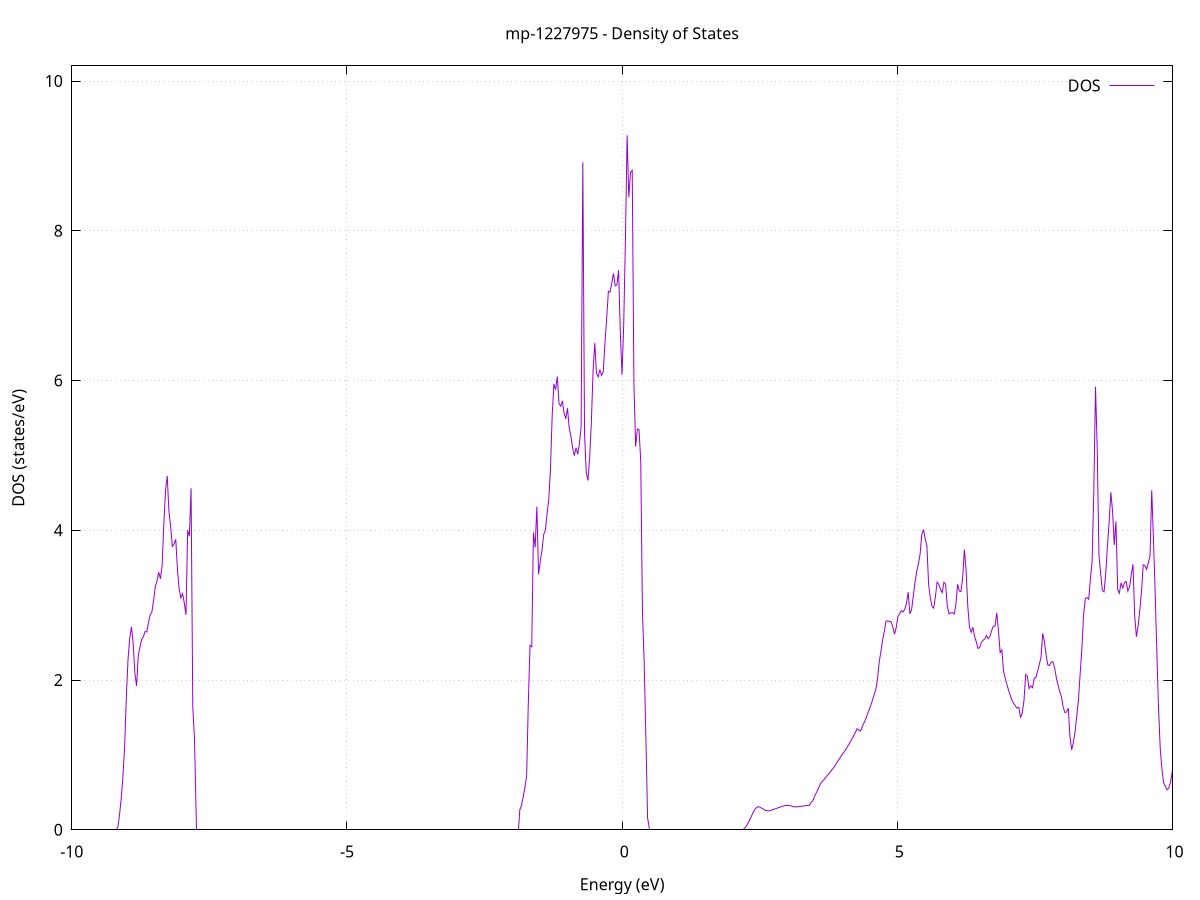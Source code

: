 set title 'mp-1227975 - Density of States'
set xlabel 'Energy (eV)'
set ylabel 'DOS (states/eV)'
set grid
set xrange [-10:10]
set yrange [0:10.203]
set xzeroaxis lt -1
set terminal png size 800,600
set output 'mp-1227975_dos_gnuplot.png'
plot '-' using 1:2 with lines title 'DOS'
-29.589600 0.000000
-29.558600 0.000000
-29.527700 0.000000
-29.496800 0.000000
-29.465800 0.000000
-29.434900 0.000000
-29.403900 0.000000
-29.373000 0.000000
-29.342000 0.000000
-29.311100 0.000000
-29.280100 0.000000
-29.249200 0.000000
-29.218200 0.000000
-29.187300 0.000000
-29.156300 0.000000
-29.125400 0.000000
-29.094400 0.000000
-29.063500 0.000000
-29.032500 0.000000
-29.001600 0.000000
-28.970600 0.000000
-28.939700 0.000000
-28.908700 0.000000
-28.877800 0.000000
-28.846800 0.000000
-28.815900 0.000000
-28.784900 0.000000
-28.754000 0.000000
-28.723000 0.000000
-28.692100 0.000000
-28.661100 0.000000
-28.630200 0.000000
-28.599200 0.000000
-28.568300 0.000000
-28.537300 0.000000
-28.506400 0.000000
-28.475400 0.000000
-28.444500 0.000000
-28.413500 0.000000
-28.382600 0.000000
-28.351600 0.000000
-28.320700 0.000000
-28.289700 0.000000
-28.258800 0.000000
-28.227800 0.000000
-28.196900 0.000000
-28.165900 0.000000
-28.135000 0.000000
-28.104000 0.000000
-28.073100 0.000000
-28.042200 0.000000
-28.011200 0.000000
-27.980300 0.000000
-27.949300 0.000000
-27.918400 0.000000
-27.887400 0.000000
-27.856500 0.000000
-27.825500 0.000000
-27.794600 0.000000
-27.763600 0.000000
-27.732700 0.000000
-27.701700 0.000000
-27.670800 0.000000
-27.639800 0.000000
-27.608900 0.000000
-27.577900 0.000000
-27.547000 0.000000
-27.516000 0.000000
-27.485100 0.000000
-27.454100 0.000000
-27.423200 0.000000
-27.392200 0.000000
-27.361300 0.000000
-27.330300 0.000000
-27.299400 0.000000
-27.268400 0.000000
-27.237500 0.000000
-27.206500 0.000000
-27.175600 0.000000
-27.144600 0.000000
-27.113700 0.000000
-27.082700 0.000000
-27.051800 0.000000
-27.020800 0.000000
-26.989900 0.000000
-26.958900 0.000000
-26.928000 0.000000
-26.897000 0.000000
-26.866100 0.000000
-26.835100 0.000000
-26.804200 0.000000
-26.773200 8.725100
-26.742300 31.349200
-26.711300 21.356100
-26.680400 0.000000
-26.649500 0.000000
-26.618500 0.000000
-26.587600 0.000000
-26.556600 0.000000
-26.525700 0.000000
-26.494700 0.000000
-26.463800 0.000000
-26.432800 0.000000
-26.401900 0.000000
-26.370900 0.000000
-26.340000 0.000000
-26.309000 0.000000
-26.278100 0.000000
-26.247100 0.000000
-26.216200 0.000000
-26.185200 0.000000
-26.154300 0.000000
-26.123300 0.000000
-26.092400 0.000000
-26.061400 0.000000
-26.030500 0.000000
-25.999500 0.000000
-25.968600 0.000000
-25.937600 0.000000
-25.906700 0.000000
-25.875700 0.000000
-25.844800 0.000000
-25.813800 0.000000
-25.782900 0.000000
-25.751900 0.000000
-25.721000 0.000000
-25.690000 0.000000
-25.659100 0.000000
-25.628100 0.000000
-25.597200 0.000000
-25.566200 0.000000
-25.535300 0.000000
-25.504300 0.000000
-25.473400 0.000000
-25.442400 0.000000
-25.411500 0.000000
-25.380500 0.000000
-25.349600 0.000000
-25.318600 0.000000
-25.287700 0.000000
-25.256800 0.000000
-25.225800 0.000000
-25.194900 0.000000
-25.163900 0.000000
-25.133000 0.000000
-25.102000 0.000000
-25.071100 0.000000
-25.040100 0.000000
-25.009200 0.000000
-24.978200 0.000000
-24.947300 0.000000
-24.916300 0.000000
-24.885400 0.000000
-24.854400 0.000000
-24.823500 0.000000
-24.792500 0.000000
-24.761600 0.000000
-24.730600 0.000000
-24.699700 0.000000
-24.668700 0.000000
-24.637800 0.000000
-24.606800 0.000000
-24.575900 0.000000
-24.544900 0.000000
-24.514000 0.000000
-24.483000 0.000000
-24.452100 0.000000
-24.421100 0.000000
-24.390200 0.000000
-24.359200 0.000000
-24.328300 0.000000
-24.297300 0.000000
-24.266400 0.000000
-24.235400 0.000000
-24.204500 0.000000
-24.173500 0.000000
-24.142600 0.000000
-24.111600 0.000000
-24.080700 0.000000
-24.049700 0.000000
-24.018800 0.000000
-23.987800 0.000000
-23.956900 0.000000
-23.925900 0.000000
-23.895000 0.000000
-23.864100 0.000000
-23.833100 0.000000
-23.802200 0.000000
-23.771200 0.000000
-23.740300 0.000000
-23.709300 0.000000
-23.678400 0.000000
-23.647400 0.000000
-23.616500 0.000000
-23.585500 0.000000
-23.554600 0.000000
-23.523600 0.000000
-23.492700 0.000000
-23.461700 0.000000
-23.430800 0.000000
-23.399800 0.000000
-23.368900 0.000000
-23.337900 0.000000
-23.307000 0.000000
-23.276000 0.000000
-23.245100 0.000000
-23.214100 0.000000
-23.183200 0.000000
-23.152200 0.000000
-23.121300 0.000000
-23.090300 0.000000
-23.059400 0.000000
-23.028400 0.000000
-22.997500 0.000000
-22.966500 0.000000
-22.935600 0.000000
-22.904600 0.000000
-22.873700 0.000000
-22.842700 0.000000
-22.811800 0.000000
-22.780800 0.000000
-22.749900 0.000000
-22.718900 0.000000
-22.688000 0.000000
-22.657000 0.000000
-22.626100 0.000000
-22.595100 0.000000
-22.564200 0.000000
-22.533200 0.000000
-22.502300 0.000000
-22.471300 0.000000
-22.440400 0.000000
-22.409500 0.000000
-22.378500 0.000000
-22.347600 0.000000
-22.316600 0.000000
-22.285700 0.000000
-22.254700 0.000000
-22.223800 0.000000
-22.192800 0.000000
-22.161900 0.000000
-22.130900 0.000000
-22.100000 0.000000
-22.069000 0.000000
-22.038100 0.000000
-22.007100 0.000000
-21.976200 0.000000
-21.945200 0.000000
-21.914300 0.000000
-21.883300 0.000000
-21.852400 0.000000
-21.821400 0.000000
-21.790500 0.000000
-21.759500 0.000000
-21.728600 0.000000
-21.697600 0.000000
-21.666700 0.000000
-21.635700 0.000000
-21.604800 0.000000
-21.573800 0.000000
-21.542900 0.000000
-21.511900 0.000000
-21.481000 0.000000
-21.450000 0.000000
-21.419100 0.000000
-21.388100 0.000000
-21.357200 0.000000
-21.326200 0.000000
-21.295300 0.000000
-21.264300 0.000000
-21.233400 0.000000
-21.202400 0.000000
-21.171500 0.000000
-21.140500 0.000000
-21.109600 0.000000
-21.078600 0.000000
-21.047700 0.000000
-21.016800 0.000000
-20.985800 0.000000
-20.954900 0.000000
-20.923900 0.000000
-20.893000 0.000000
-20.862000 0.000000
-20.831100 0.000000
-20.800100 0.000000
-20.769200 0.000000
-20.738200 0.000000
-20.707300 0.000000
-20.676300 0.000000
-20.645400 0.000000
-20.614400 0.000000
-20.583500 0.000000
-20.552500 0.000000
-20.521600 0.000000
-20.490600 0.000000
-20.459700 0.000000
-20.428700 0.000000
-20.397800 0.000000
-20.366800 0.000000
-20.335900 0.000000
-20.304900 0.000000
-20.274000 0.000000
-20.243000 0.000000
-20.212100 0.000000
-20.181100 0.000000
-20.150200 0.000000
-20.119200 0.000000
-20.088300 0.000000
-20.057300 0.000000
-20.026400 0.000000
-19.995400 0.000000
-19.964500 0.000000
-19.933500 0.000000
-19.902600 0.000000
-19.871600 0.000000
-19.840700 0.000000
-19.809700 0.000000
-19.778800 0.000000
-19.747800 0.000000
-19.716900 0.000000
-19.685900 0.000000
-19.655000 0.000000
-19.624100 0.000000
-19.593100 0.000000
-19.562200 0.000000
-19.531200 0.000000
-19.500300 0.000000
-19.469300 0.000000
-19.438400 0.000000
-19.407400 0.000000
-19.376500 0.000000
-19.345500 0.000000
-19.314600 0.000000
-19.283600 0.000000
-19.252700 0.000000
-19.221700 0.000000
-19.190800 0.000000
-19.159800 0.000000
-19.128900 0.000000
-19.097900 0.000000
-19.067000 0.000000
-19.036000 0.000000
-19.005100 0.000000
-18.974100 0.000000
-18.943200 0.000000
-18.912200 0.000000
-18.881300 0.000000
-18.850300 0.000000
-18.819400 0.000000
-18.788400 0.000000
-18.757500 0.000000
-18.726500 0.000000
-18.695600 0.000000
-18.664600 0.000000
-18.633700 0.000000
-18.602700 0.000000
-18.571800 0.000000
-18.540800 0.000000
-18.509900 0.000000
-18.478900 0.000000
-18.448000 0.000000
-18.417000 0.000000
-18.386100 0.000000
-18.355100 0.000000
-18.324200 0.000000
-18.293200 0.000000
-18.262300 0.000000
-18.231400 0.000000
-18.200400 0.000000
-18.169500 0.000000
-18.138500 0.000000
-18.107600 0.000000
-18.076600 0.000000
-18.045700 0.000000
-18.014700 0.000000
-17.983800 0.000000
-17.952800 0.000000
-17.921900 0.000000
-17.890900 0.000000
-17.860000 0.000000
-17.829000 0.000000
-17.798100 0.000000
-17.767100 0.000000
-17.736200 0.000000
-17.705200 0.000000
-17.674300 0.000000
-17.643300 0.000000
-17.612400 0.000000
-17.581400 0.000000
-17.550500 0.000000
-17.519500 0.000000
-17.488600 0.000000
-17.457600 0.000000
-17.426700 0.000000
-17.395700 0.000000
-17.364800 0.000000
-17.333800 0.000000
-17.302900 0.000000
-17.271900 0.000000
-17.241000 0.000000
-17.210000 0.000000
-17.179100 0.000000
-17.148100 0.000000
-17.117200 0.000000
-17.086200 0.000000
-17.055300 0.000000
-17.024300 0.000000
-16.993400 0.000000
-16.962400 0.000000
-16.931500 0.000000
-16.900500 0.000000
-16.869600 0.000000
-16.838600 0.000000
-16.807700 0.000000
-16.776800 0.000000
-16.745800 0.000000
-16.714900 0.000000
-16.683900 0.000000
-16.653000 0.000000
-16.622000 0.000000
-16.591100 0.000000
-16.560100 0.000000
-16.529200 0.000000
-16.498200 0.000000
-16.467300 0.000000
-16.436300 0.000000
-16.405400 0.000000
-16.374400 0.000000
-16.343500 0.000000
-16.312500 0.000000
-16.281600 0.000000
-16.250600 0.000000
-16.219700 0.000000
-16.188700 0.000000
-16.157800 0.000000
-16.126800 0.000000
-16.095900 0.000000
-16.064900 0.000000
-16.034000 0.000000
-16.003000 0.000000
-15.972100 0.000000
-15.941100 0.000000
-15.910200 0.000000
-15.879200 0.000000
-15.848300 0.000000
-15.817300 0.000000
-15.786400 0.000000
-15.755400 0.000000
-15.724500 0.000000
-15.693500 0.000000
-15.662600 0.000000
-15.631600 0.000000
-15.600700 0.000000
-15.569700 0.000000
-15.538800 0.000000
-15.507800 0.000000
-15.476900 0.000000
-15.445900 0.000000
-15.415000 0.000000
-15.384100 0.000000
-15.353100 0.000000
-15.322200 0.000000
-15.291200 0.000000
-15.260300 0.000000
-15.229300 0.000000
-15.198400 0.000000
-15.167400 0.000000
-15.136500 0.000000
-15.105500 0.000000
-15.074600 0.000000
-15.043600 0.000000
-15.012700 0.000000
-14.981700 0.000000
-14.950800 0.000000
-14.919800 0.000000
-14.888900 0.000000
-14.857900 0.000000
-14.827000 0.000000
-14.796000 0.000000
-14.765100 0.000000
-14.734100 0.000000
-14.703200 0.000000
-14.672200 0.000000
-14.641300 0.000000
-14.610300 0.000000
-14.579400 0.000000
-14.548400 0.000000
-14.517500 0.000000
-14.486500 0.000000
-14.455600 0.000000
-14.424600 0.000000
-14.393700 0.000000
-14.362700 0.000000
-14.331800 0.000000
-14.300800 0.000000
-14.269900 0.000000
-14.238900 0.000000
-14.208000 0.000000
-14.177000 0.000000
-14.146100 0.000000
-14.115100 0.000000
-14.084200 0.000000
-14.053200 0.000000
-14.022300 0.000000
-13.991400 0.000000
-13.960400 0.000000
-13.929500 0.000000
-13.898500 0.000000
-13.867600 0.000000
-13.836600 0.000000
-13.805700 0.000000
-13.774700 0.000000
-13.743800 0.000000
-13.712800 0.000000
-13.681900 0.000000
-13.650900 0.000000
-13.620000 0.000000
-13.589000 0.000000
-13.558100 0.000000
-13.527100 0.000000
-13.496200 0.000000
-13.465200 0.000000
-13.434300 0.000000
-13.403300 0.000000
-13.372400 0.000000
-13.341400 0.000000
-13.310500 0.000000
-13.279500 0.000000
-13.248600 0.000000
-13.217600 0.000000
-13.186700 0.000000
-13.155700 0.000000
-13.124800 0.000000
-13.093800 0.000000
-13.062900 0.000000
-13.031900 0.000000
-13.001000 0.000000
-12.970000 0.000000
-12.939100 0.000000
-12.908100 0.000000
-12.877200 0.000000
-12.846200 0.000000
-12.815300 0.000000
-12.784300 1.286500
-12.753400 3.731700
-12.722400 7.260000
-12.691500 8.356100
-12.660500 9.099300
-12.629600 7.896200
-12.598700 6.868800
-12.567700 6.498300
-12.536800 6.726400
-12.505800 7.147800
-12.474900 8.268700
-12.443900 10.653400
-12.413000 9.011400
-12.382000 7.389700
-12.351100 7.831000
-12.320100 9.081800
-12.289200 4.971800
-12.258200 3.696100
-12.227300 3.795300
-12.196300 3.549800
-12.165400 3.487600
-12.134400 3.438500
-12.103500 3.527000
-12.072500 3.615500
-12.041600 4.089400
-12.010600 5.393700
-11.979700 4.912200
-11.948700 8.107400
-11.917800 9.793900
-11.886800 5.990000
-11.855900 5.857900
-11.824900 2.324700
-11.794000 0.000000
-11.763000 0.000000
-11.732100 0.000000
-11.701100 0.000000
-11.670200 0.000000
-11.639200 0.000000
-11.608300 0.000000
-11.577300 0.000000
-11.546400 0.000000
-11.515400 0.000000
-11.484500 0.000000
-11.453500 0.000000
-11.422600 0.000000
-11.391600 0.000000
-11.360700 0.000000
-11.329700 0.000000
-11.298800 0.000000
-11.267800 0.000000
-11.236900 0.000000
-11.206000 0.000000
-11.175000 0.000000
-11.144100 0.000000
-11.113100 0.000000
-11.082200 0.000000
-11.051200 0.000000
-11.020300 0.000000
-10.989300 0.000000
-10.958400 0.000000
-10.927400 0.000000
-10.896500 0.000000
-10.865500 0.000000
-10.834600 0.000000
-10.803600 0.000000
-10.772700 0.000000
-10.741700 0.000000
-10.710800 0.000000
-10.679800 0.000000
-10.648900 0.000000
-10.617900 0.000000
-10.587000 0.000000
-10.556000 0.000000
-10.525100 0.000000
-10.494100 0.000000
-10.463200 0.000000
-10.432200 0.000000
-10.401300 0.000000
-10.370300 0.000000
-10.339400 0.000000
-10.308400 0.000000
-10.277500 0.000000
-10.246500 0.000000
-10.215600 0.000000
-10.184600 0.000000
-10.153700 0.000000
-10.122700 0.000000
-10.091800 0.000000
-10.060800 0.000000
-10.029900 0.000000
-9.998900 0.000000
-9.968000 0.000000
-9.937000 0.000000
-9.906100 0.000000
-9.875100 0.000000
-9.844200 0.000000
-9.813200 0.000000
-9.782300 0.000000
-9.751400 0.000000
-9.720400 0.000000
-9.689500 0.000000
-9.658500 0.000000
-9.627600 0.000000
-9.596600 0.000000
-9.565700 0.000000
-9.534700 0.000000
-9.503800 0.000000
-9.472800 0.000000
-9.441900 0.000000
-9.410900 0.000000
-9.380000 0.000000
-9.349000 0.000000
-9.318100 0.000000
-9.287100 0.000000
-9.256200 0.000000
-9.225200 0.000000
-9.194300 0.000000
-9.163300 0.035000
-9.132400 0.202500
-9.101400 0.422400
-9.070500 0.716800
-9.039500 1.113600
-9.008600 1.777200
-8.977600 2.285400
-8.946700 2.560200
-8.915700 2.709600
-8.884800 2.488000
-8.853800 2.093900
-8.822900 1.920900
-8.791900 2.330300
-8.761000 2.443500
-8.730000 2.543200
-8.699100 2.579000
-8.668100 2.647200
-8.637200 2.642400
-8.606200 2.771600
-8.575300 2.871400
-8.544300 2.909400
-8.513400 3.068300
-8.482400 3.251700
-8.451500 3.321900
-8.420500 3.440200
-8.389600 3.351100
-8.358700 3.528800
-8.327700 4.083200
-8.296800 4.531400
-8.265800 4.727700
-8.234900 4.252800
-8.203900 4.046600
-8.173000 3.784700
-8.142000 3.816600
-8.111100 3.879400
-8.080100 3.476400
-8.049200 3.215000
-8.018200 3.098400
-7.987300 3.154100
-7.956300 3.030700
-7.925400 2.869800
-7.894400 4.001400
-7.863500 3.919400
-7.832500 4.560900
-7.801600 1.638800
-7.770600 1.212900
-7.739700 0.000000
-7.708700 0.000000
-7.677800 0.000000
-7.646800 0.000000
-7.615900 0.000000
-7.584900 0.000000
-7.554000 0.000000
-7.523000 0.000000
-7.492100 0.000000
-7.461100 0.000000
-7.430200 0.000000
-7.399200 0.000000
-7.368300 0.000000
-7.337300 0.000000
-7.306400 0.000000
-7.275400 0.000000
-7.244500 0.000000
-7.213500 0.000000
-7.182600 0.000000
-7.151600 0.000000
-7.120700 0.000000
-7.089700 0.000000
-7.058800 0.000000
-7.027800 0.000000
-6.996900 0.000000
-6.966000 0.000000
-6.935000 0.000000
-6.904100 0.000000
-6.873100 0.000000
-6.842200 0.000000
-6.811200 0.000000
-6.780300 0.000000
-6.749300 0.000000
-6.718400 0.000000
-6.687400 0.000000
-6.656500 0.000000
-6.625500 0.000000
-6.594600 0.000000
-6.563600 0.000000
-6.532700 0.000000
-6.501700 0.000000
-6.470800 0.000000
-6.439800 0.000000
-6.408900 0.000000
-6.377900 0.000000
-6.347000 0.000000
-6.316000 0.000000
-6.285100 0.000000
-6.254100 0.000000
-6.223200 0.000000
-6.192200 0.000000
-6.161300 0.000000
-6.130300 0.000000
-6.099400 0.000000
-6.068400 0.000000
-6.037500 0.000000
-6.006500 0.000000
-5.975600 0.000000
-5.944600 0.000000
-5.913700 0.000000
-5.882700 0.000000
-5.851800 0.000000
-5.820800 0.000000
-5.789900 0.000000
-5.758900 0.000000
-5.728000 0.000000
-5.697000 0.000000
-5.666100 0.000000
-5.635100 0.000000
-5.604200 0.000000
-5.573300 0.000000
-5.542300 0.000000
-5.511400 0.000000
-5.480400 0.000000
-5.449500 0.000000
-5.418500 0.000000
-5.387600 0.000000
-5.356600 0.000000
-5.325700 0.000000
-5.294700 0.000000
-5.263800 0.000000
-5.232800 0.000000
-5.201900 0.000000
-5.170900 0.000000
-5.140000 0.000000
-5.109000 0.000000
-5.078100 0.000000
-5.047100 0.000000
-5.016200 0.000000
-4.985200 0.000000
-4.954300 0.000000
-4.923300 0.000000
-4.892400 0.000000
-4.861400 0.000000
-4.830500 0.000000
-4.799500 0.000000
-4.768600 0.000000
-4.737600 0.000000
-4.706700 0.000000
-4.675700 0.000000
-4.644800 0.000000
-4.613800 0.000000
-4.582900 0.000000
-4.551900 0.000000
-4.521000 0.000000
-4.490000 0.000000
-4.459100 0.000000
-4.428100 0.000000
-4.397200 0.000000
-4.366200 0.000000
-4.335300 0.000000
-4.304300 0.000000
-4.273400 0.000000
-4.242400 0.000000
-4.211500 0.000000
-4.180500 0.000000
-4.149600 0.000000
-4.118700 0.000000
-4.087700 0.000000
-4.056800 0.000000
-4.025800 0.000000
-3.994900 0.000000
-3.963900 0.000000
-3.933000 0.000000
-3.902000 0.000000
-3.871100 0.000000
-3.840100 0.000000
-3.809200 0.000000
-3.778200 0.000000
-3.747300 0.000000
-3.716300 0.000000
-3.685400 0.000000
-3.654400 0.000000
-3.623500 0.000000
-3.592500 0.000000
-3.561600 0.000000
-3.530600 0.000000
-3.499700 0.000000
-3.468700 0.000000
-3.437800 0.000000
-3.406800 0.000000
-3.375900 0.000000
-3.344900 0.000000
-3.314000 0.000000
-3.283000 0.000000
-3.252100 0.000000
-3.221100 0.000000
-3.190200 0.000000
-3.159200 0.000000
-3.128300 0.000000
-3.097300 0.000000
-3.066400 0.000000
-3.035400 0.000000
-3.004500 0.000000
-2.973500 0.000000
-2.942600 0.000000
-2.911600 0.000000
-2.880700 0.000000
-2.849700 0.000000
-2.818800 0.000000
-2.787800 0.000000
-2.756900 0.000000
-2.726000 0.000000
-2.695000 0.000000
-2.664100 0.000000
-2.633100 0.000000
-2.602200 0.000000
-2.571200 0.000000
-2.540300 0.000000
-2.509300 0.000000
-2.478400 0.000000
-2.447400 0.000000
-2.416500 0.000000
-2.385500 0.000000
-2.354600 0.000000
-2.323600 0.000000
-2.292700 0.000000
-2.261700 0.000000
-2.230800 0.000000
-2.199800 0.000000
-2.168900 0.000000
-2.137900 0.000000
-2.107000 0.000000
-2.076000 0.000000
-2.045100 0.000000
-2.014100 0.000000
-1.983200 0.000000
-1.952200 0.000000
-1.921300 0.000000
-1.890300 0.000000
-1.859400 0.266700
-1.828400 0.324600
-1.797500 0.439700
-1.766500 0.568500
-1.735600 0.712900
-1.704600 1.705900
-1.673700 2.462100
-1.642700 2.444700
-1.611800 3.968400
-1.580800 3.771400
-1.549900 4.315600
-1.518900 3.414000
-1.488000 3.583800
-1.457000 3.727700
-1.426100 3.942100
-1.395100 4.000500
-1.364200 4.224800
-1.333300 4.411200
-1.302300 4.826500
-1.271400 5.528400
-1.240400 5.953400
-1.209500 5.878400
-1.178500 6.054000
-1.147600 5.693400
-1.116600 5.658200
-1.085700 5.728900
-1.054700 5.562000
-1.023800 5.489200
-0.992800 5.631000
-0.961900 5.365900
-0.930900 5.256300
-0.900000 5.103500
-0.869000 4.996300
-0.838100 5.103300
-0.807100 5.014800
-0.776200 5.159000
-0.745200 5.381200
-0.714300 8.914500
-0.683300 5.293500
-0.652400 4.772800
-0.621400 4.665600
-0.590500 4.973100
-0.559500 5.442400
-0.528600 6.118900
-0.497600 6.503900
-0.466700 6.097600
-0.435700 6.046500
-0.404800 6.144900
-0.373800 6.068000
-0.342900 6.117800
-0.311900 6.505100
-0.281000 6.834300
-0.250000 7.190900
-0.219100 7.181100
-0.188100 7.303200
-0.157200 7.429400
-0.126200 7.267300
-0.095300 7.275400
-0.064300 7.473500
-0.033400 6.649300
-0.002400 6.076900
0.028500 6.744400
0.059400 7.869200
0.090400 9.275100
0.121300 8.449500
0.152300 8.781300
0.183200 8.807500
0.214200 5.955900
0.245100 5.118200
0.276100 5.352500
0.307000 5.342500
0.338000 4.920600
0.368900 2.910100
0.399900 2.246000
0.430800 1.260000
0.461800 0.162800
0.492700 0.000000
0.523700 0.000000
0.554600 0.000000
0.585600 0.000000
0.616500 0.000000
0.647500 0.000000
0.678400 0.000000
0.709400 0.000000
0.740300 0.000000
0.771300 0.000000
0.802200 0.000000
0.833200 0.000000
0.864100 0.000000
0.895100 0.000000
0.926000 0.000000
0.957000 0.000000
0.987900 0.000000
1.018900 0.000000
1.049800 0.000000
1.080800 0.000000
1.111700 0.000000
1.142700 0.000000
1.173600 0.000000
1.204600 0.000000
1.235500 0.000000
1.266500 0.000000
1.297400 0.000000
1.328400 0.000000
1.359300 0.000000
1.390300 0.000000
1.421200 0.000000
1.452200 0.000000
1.483100 0.000000
1.514000 0.000000
1.545000 0.000000
1.575900 0.000000
1.606900 0.000000
1.637800 0.000000
1.668800 0.000000
1.699700 0.000000
1.730700 0.000000
1.761600 0.000000
1.792600 0.000000
1.823500 0.000000
1.854500 0.000000
1.885400 0.000000
1.916400 0.000000
1.947300 0.000000
1.978300 0.000000
2.009200 0.000000
2.040200 0.000000
2.071100 0.000000
2.102100 0.000000
2.133000 0.000000
2.164000 0.000000
2.194900 0.003500
2.225900 0.020700
2.256800 0.047900
2.287800 0.088500
2.318700 0.135700
2.349700 0.182900
2.380600 0.230100
2.411600 0.273300
2.442500 0.297800
2.473500 0.308600
2.504400 0.300600
2.535400 0.287400
2.566300 0.274200
2.597300 0.261100
2.628200 0.254100
2.659200 0.252300
2.690100 0.256900
2.721100 0.264700
2.752000 0.272500
2.783000 0.280400
2.813900 0.288200
2.844900 0.296000
2.875800 0.303800
2.906700 0.311700
2.937700 0.319500
2.968600 0.325900
2.999600 0.327500
3.030500 0.325300
3.061500 0.319200
3.092400 0.313000
3.123400 0.306800
3.154300 0.305800
3.185300 0.306400
3.216200 0.310300
3.247200 0.313200
3.278100 0.316100
3.309100 0.318900
3.340000 0.321800
3.371000 0.324700
3.401900 0.327500
3.432900 0.363000
3.463800 0.387200
3.494800 0.445500
3.525700 0.490200
3.556700 0.540200
3.587600 0.588900
3.618600 0.633600
3.649500 0.652600
3.680500 0.682000
3.711400 0.711100
3.742400 0.737800
3.773300 0.761700
3.804300 0.793300
3.835200 0.824200
3.866200 0.855000
3.897100 0.890200
3.928100 0.926900
3.959000 0.961400
3.990000 0.995700
4.020900 1.027400
4.051900 1.059200
4.082800 1.095000
4.113800 1.133500
4.144700 1.173300
4.175700 1.212300
4.206600 1.254200
4.237600 1.299800
4.268500 1.349700
4.299400 1.333900
4.330400 1.317900
4.361300 1.373400
4.392300 1.423900
4.423200 1.474600
4.454200 1.537900
4.485100 1.597600
4.516100 1.658200
4.547000 1.725600
4.578000 1.801900
4.608900 1.876200
4.639900 2.011900
4.670800 2.240900
4.701800 2.380100
4.732700 2.533000
4.763700 2.653900
4.794600 2.784000
4.825600 2.791700
4.856500 2.783300
4.887500 2.778800
4.918400 2.704300
4.949400 2.614000
4.980300 2.702400
5.011300 2.851300
5.042200 2.885900
5.073200 2.926900
5.104100 2.909700
5.135100 2.944800
5.166000 3.024900
5.197000 3.173800
5.227900 2.884400
5.258900 2.938100
5.289800 3.120900
5.320800 3.304300
5.351700 3.448400
5.382700 3.549400
5.413600 3.682000
5.444600 3.941200
5.475500 4.009300
5.506500 3.884800
5.537400 3.794400
5.568400 3.275600
5.599300 3.095900
5.630300 2.983600
5.661200 2.959800
5.692100 3.116400
5.723100 3.306600
5.754000 3.277700
5.785000 3.209900
5.815900 3.167400
5.846900 3.306800
5.877800 3.275800
5.908800 2.978900
5.939700 2.883900
5.970700 2.896200
6.001600 2.900600
6.032600 2.881500
6.063500 3.002300
6.094500 3.280000
6.125400 3.191300
6.156400 3.180100
6.187300 3.365400
6.218300 3.742600
6.249200 3.474600
6.280200 2.987700
6.311100 2.705800
6.342100 2.636600
6.373000 2.705700
6.404000 2.583500
6.434900 2.509700
6.465900 2.423100
6.496800 2.431300
6.527800 2.506100
6.558700 2.531300
6.589700 2.549700
6.620600 2.595400
6.651600 2.551900
6.682500 2.580100
6.713500 2.661700
6.744400 2.719100
6.775400 2.722400
6.806300 2.897600
6.837300 2.665400
6.868200 2.365800
6.899200 2.401100
6.930100 2.119000
6.961100 2.025000
6.992000 1.938500
7.023000 1.860800
7.053900 1.791300
7.084900 1.726500
7.115800 1.685600
7.146700 1.652700
7.177700 1.623400
7.208600 1.636500
7.239600 1.497100
7.270500 1.564700
7.301500 1.725200
7.332400 2.073100
7.363400 2.051000
7.394300 1.885800
7.425300 1.921500
7.456200 1.896900
7.487200 2.026000
7.518100 2.033200
7.549100 2.118700
7.580000 2.207700
7.611000 2.305200
7.641900 2.621400
7.672900 2.514900
7.703800 2.332100
7.734800 2.201800
7.765700 2.195300
7.796700 2.237800
7.827600 2.244600
7.858600 2.158800
7.889500 2.030100
7.920500 1.932100
7.951400 1.845600
7.982400 1.774400
8.013300 1.639100
8.044300 1.566300
8.075200 1.571900
8.106200 1.624100
8.137100 1.237100
8.168100 1.068800
8.199000 1.166400
8.230000 1.308300
8.260900 1.521800
8.291900 1.742100
8.322800 2.088300
8.353800 2.425900
8.384700 2.871700
8.415700 3.085000
8.446600 3.102600
8.477600 3.079300
8.508500 3.348400
8.539400 3.590400
8.570400 4.521500
8.601300 5.917000
8.632300 5.080900
8.663200 3.676900
8.694200 3.425400
8.725100 3.196100
8.756100 3.176900
8.787000 3.423200
8.818000 3.792200
8.848900 4.111700
8.879900 4.506500
8.910800 4.254000
8.941800 3.802000
8.972700 4.118800
9.003700 3.211800
9.034600 3.158700
9.065600 3.299900
9.096500 3.230800
9.127500 3.297200
9.158400 3.318400
9.189400 3.186400
9.220300 3.244300
9.251300 3.405500
9.282200 3.547200
9.313200 2.859800
9.344100 2.578400
9.375100 2.725100
9.406000 2.934300
9.437000 3.183500
9.467900 3.538900
9.498900 3.530200
9.529800 3.478400
9.560800 3.563700
9.591700 3.664200
9.622700 4.534600
9.653600 3.884800
9.684600 3.183200
9.715500 2.371800
9.746500 1.620200
9.777400 1.080100
9.808400 0.806800
9.839300 0.627000
9.870300 0.579500
9.901200 0.533500
9.932100 0.557700
9.963100 0.632100
9.994000 0.769100
10.025000 0.956100
10.055900 1.259300
10.086900 1.589800
10.117800 1.931300
10.148800 2.125200
10.179700 2.360300
10.210700 2.522500
10.241600 2.551800
10.272600 2.590400
10.303500 2.567200
10.334500 2.451300
10.365400 2.353900
10.396400 2.282100
10.427300 2.178500
10.458300 2.095700
10.489200 1.972800
10.520200 1.841000
10.551100 1.741100
10.582100 1.498100
10.613000 1.423200
10.644000 1.916200
10.674900 1.490400
10.705900 1.430500
10.736800 1.415500
10.767800 1.413700
10.798700 1.434800
10.829700 1.473600
10.860600 1.823200
10.891600 1.886800
10.922500 1.775100
10.953500 1.771600
10.984400 1.762000
11.015400 1.746400
11.046300 1.643500
11.077300 1.608000
11.108200 1.574500
11.139200 1.481400
11.170100 1.466600
11.201100 1.455600
11.232000 1.417100
11.263000 1.378900
11.293900 1.346700
11.324800 1.355800
11.355800 1.362800
11.386700 1.370900
11.417700 1.321600
11.448600 1.337800
11.479600 1.395500
11.510500 1.494300
11.541500 1.542100
11.572400 1.554000
11.603400 1.578500
11.634300 1.618100
11.665300 1.660200
11.696200 1.805200
11.727200 2.164300
11.758100 2.609000
11.789100 2.866400
11.820000 3.028000
11.851000 3.312100
11.881900 3.683500
11.912900 2.871600
11.943800 3.181900
11.974800 3.450300
12.005700 3.662100
12.036700 3.783000
12.067600 3.776200
12.098600 3.634800
12.129500 3.492400
12.160500 3.134700
12.191400 3.583900
12.222400 3.469700
12.253300 3.401800
12.284300 3.010400
12.315200 2.773800
12.346200 2.671400
12.377100 2.703300
12.408100 2.712700
12.439000 2.742900
12.470000 2.760900
12.500900 2.712500
12.531900 2.694600
12.562800 2.645400
12.593800 2.685100
12.624700 2.842800
12.655700 3.160000
12.686600 3.076500
12.717500 3.002600
12.748500 3.089300
12.779400 2.977900
12.810400 2.743900
12.841300 2.581900
12.872300 2.473600
12.903200 2.356500
12.934200 2.209000
12.965100 2.086600
12.996100 2.044700
13.027000 1.982000
13.058000 1.966100
13.088900 2.123600
13.119900 2.163500
13.150800 2.251000
13.181800 2.149400
13.212700 2.013200
13.243700 1.844300
13.274600 1.722200
13.305600 1.616600
13.336500 1.536300
13.367500 1.490100
13.398400 1.464000
13.429400 1.502500
13.460300 1.617500
13.491300 1.752200
13.522200 1.857500
13.553200 1.924500
13.584100 1.986200
13.615100 2.053900
13.646000 2.576800
13.677000 2.845900
13.707900 2.822300
13.738900 2.827200
13.769800 2.923800
13.800800 3.252200
13.831700 3.265700
13.862700 3.319600
13.893600 3.358300
13.924600 3.322800
13.955500 3.243600
13.986500 3.063300
14.017400 2.900800
14.048400 2.678800
14.079300 2.559200
14.110300 2.643400
14.141200 2.584700
14.172100 2.405900
14.203100 2.464800
14.234000 2.611300
14.265000 2.755900
14.295900 2.865100
14.326900 2.915100
14.357800 3.120500
14.388800 3.307900
14.419700 3.281500
14.450700 3.165300
14.481600 3.112300
14.512600 2.924400
14.543500 2.687700
14.574500 2.574200
14.605400 2.480600
14.636400 2.432300
14.667300 2.357300
14.698300 2.249900
14.729200 2.192000
14.760200 2.133000
14.791100 2.058600
14.822100 1.933300
14.853000 1.833100
14.884000 2.035400
14.914900 1.802000
14.945900 1.512800
14.976800 1.454000
15.007800 1.485300
15.038700 1.543700
15.069700 1.638100
15.100600 1.768500
15.131600 1.883600
15.162500 1.881600
15.193500 1.976000
15.224400 1.923500
15.255400 1.866000
15.286300 1.809200
15.317300 1.739500
15.348200 1.694000
15.379200 1.714800
15.410100 1.888200
15.441100 2.020900
15.472000 2.107700
15.503000 2.183700
15.533900 2.170200
15.564800 2.089400
15.595800 2.041200
15.626700 1.934500
15.657700 1.892000
15.688600 1.870100
15.719600 1.885500
15.750500 1.923400
15.781500 1.987700
15.812400 2.042100
15.843400 2.202500
15.874300 2.242300
15.905300 2.200500
15.936200 2.162100
15.967200 2.159200
15.998100 2.170200
16.029100 2.182200
16.060000 2.169000
16.091000 2.179400
16.121900 2.226400
16.152900 2.246000
16.183800 2.277000
16.214800 2.305700
16.245700 2.423300
16.276700 2.832000
16.307600 2.727400
16.338600 2.395200
16.369500 2.868300
16.400500 2.787400
16.431400 2.833000
16.462400 2.877900
16.493300 2.872700
16.524300 2.989700
16.555200 2.727200
16.586200 2.472300
16.617100 2.346100
16.648100 2.255600
16.679000 2.163900
16.710000 2.126800
16.740900 2.169900
16.771900 2.131300
16.802800 2.263400
16.833800 2.276900
16.864700 2.445300
16.895700 2.582400
16.926600 2.694700
16.957500 2.754000
16.988500 2.945300
17.019400 3.311500
17.050400 3.766000
17.081300 3.740500
17.112300 3.653100
17.143200 3.646000
17.174200 3.522800
17.205100 3.639100
17.236100 3.806200
17.267000 3.434200
17.298000 3.028300
17.328900 2.896400
17.359900 2.810400
17.390800 2.890500
17.421800 2.754700
17.452700 2.769500
17.483700 2.464500
17.514600 2.457100
17.545600 2.815200
17.576500 3.400100
17.607500 3.717600
17.638400 4.130100
17.669400 3.824700
17.700300 3.719100
17.731300 3.669300
17.762200 3.774200
17.793200 3.276700
17.824100 3.277900
17.855100 3.062500
17.886000 3.376700
17.917000 2.758500
17.947900 2.560500
17.978900 2.560600
18.009800 2.553500
18.040800 2.769900
18.071700 2.897200
18.102700 2.985600
18.133600 3.077300
18.164600 4.006300
18.195500 4.953100
18.226500 4.344800
18.257400 4.024200
18.288400 3.905600
18.319300 4.123500
18.350200 3.941100
18.381200 3.925800
18.412100 3.988100
18.443100 4.038100
18.474000 4.113000
18.505000 4.484100
18.535900 4.451200
18.566900 4.155400
18.597800 4.492600
18.628800 4.436000
18.659700 4.556600
18.690700 4.732300
18.721600 4.773100
18.752600 5.077400
18.783500 5.462000
18.814500 5.724100
18.845400 5.314000
18.876400 5.248700
18.907300 4.715800
18.938300 4.314800
18.969200 4.060900
19.000200 3.609000
19.031100 3.665000
19.062100 3.969200
19.093000 4.611200
19.124000 4.971500
19.154900 4.870700
19.185900 4.385900
19.216800 4.292700
19.247800 4.248200
19.278700 4.488500
19.309700 4.623300
19.340600 4.720400
19.371600 4.942000
19.402500 4.963700
19.433500 5.014600
19.464400 5.288900
19.495400 5.363800
19.526300 5.393500
19.557300 5.195200
19.588200 4.979900
19.619200 4.709000
19.650100 4.508900
19.681100 4.481800
19.712000 4.270200
19.743000 4.028200
19.773900 3.890700
19.804800 3.686700
19.835800 3.735700
19.866700 3.835400
19.897700 3.738900
19.928600 3.804300
19.959600 4.633200
19.990500 3.664200
20.021500 3.157300
20.052400 2.702600
20.083400 2.360600
20.114300 2.260900
20.145300 2.307600
20.176200 2.719800
20.207200 3.087300
20.238100 3.286900
20.269100 3.483300
20.300000 5.606500
20.331000 4.285200
20.361900 4.055100
20.392900 4.161600
20.423800 3.296800
20.454800 3.159900
20.485700 3.145100
20.516700 3.471200
20.547600 3.494900
20.578600 3.379900
20.609500 3.361400
20.640500 3.396000
20.671400 3.524600
20.702400 3.515900
20.733300 3.508600
20.764300 3.509900
20.795200 3.524400
20.826200 3.617900
20.857100 3.673000
20.888100 3.593800
20.919000 3.423700
20.950000 3.339000
20.980900 3.220300
21.011900 3.124000
21.042800 3.127700
21.073800 3.180300
21.104700 3.111200
21.135700 3.054700
21.166600 2.964500
21.197500 2.915900
21.228500 2.863300
21.259400 2.939400
21.290400 2.995500
21.321300 2.936500
21.352300 2.884200
21.383200 3.549700
21.414200 3.332300
21.445100 3.148100
21.476100 3.007900
21.507000 3.004200
21.538000 3.002400
21.568900 3.058500
21.599900 3.108100
21.630800 3.149100
21.661800 3.169800
21.692700 3.412100
21.723700 3.548400
21.754600 3.712000
21.785600 4.285600
21.816500 3.804400
21.847500 3.281200
21.878400 3.383300
21.909400 3.434400
21.940300 3.349600
21.971300 3.209700
22.002200 3.106400
22.033200 3.030500
22.064100 2.956600
22.095100 2.846100
22.126000 2.775200
22.157000 2.929400
22.187900 2.767400
22.218900 2.757600
22.249800 2.769300
22.280800 2.864600
22.311700 3.001400
22.342700 2.997200
22.373600 2.995800
22.404600 2.905000
22.435500 2.878000
22.466500 2.743600
22.497400 2.564700
22.528400 2.417900
22.559300 2.319300
22.590200 2.290200
22.621200 2.267500
22.652100 2.305900
22.683100 2.268100
22.714000 2.243800
22.745000 2.179100
22.775900 2.177800
22.806900 2.254300
22.837800 2.492300
22.868800 2.694800
22.899700 3.203600
22.930700 3.393900
22.961600 3.482600
22.992600 3.640500
23.023500 3.869800
23.054500 4.069200
23.085400 4.009300
23.116400 3.799700
23.147300 3.434100
23.178300 3.200900
23.209200 3.067500
23.240200 2.937200
23.271100 3.005300
23.302100 3.016300
23.333000 2.782300
23.364000 2.650400
23.394900 2.773400
23.425900 3.226300
23.456800 3.310500
23.487800 3.079700
23.518700 3.281100
23.549700 3.516300
23.580600 3.531100
23.611600 3.665800
23.642500 3.956300
23.673500 3.808800
23.704400 3.754400
23.735400 3.610800
23.766300 3.630900
23.797300 3.471100
23.828200 3.565100
23.859200 3.653800
23.890100 3.626400
23.921100 3.545900
23.952000 3.469500
23.982900 3.238300
24.013900 3.070100
24.044800 3.050800
24.075800 3.052700
24.106700 3.033400
24.137700 2.955300
24.168600 3.004100
24.199600 2.980000
24.230500 3.062200
24.261500 3.130000
24.292400 3.336700
24.323400 3.378500
24.354300 3.510400
24.385300 3.544700
24.416200 3.445300
24.447200 3.395800
24.478100 3.302300
24.509100 3.204100
24.540000 3.131300
24.571000 3.049500
24.601900 3.018300
24.632900 3.026400
24.663800 3.052800
24.694800 3.140300
24.725700 3.237200
24.756700 3.289000
24.787600 3.322800
24.818600 3.275800
24.849500 3.283500
24.880500 3.382300
24.911400 3.558600
24.942400 3.656400
24.973300 3.360100
25.004300 3.394100
25.035200 3.428900
25.066200 3.233100
25.097100 2.954500
25.128100 2.976800
25.159000 3.011000
25.190000 3.084900
25.220900 3.288400
25.251900 3.423600
25.282800 3.562000
25.313800 3.627300
25.344700 3.703900
25.375700 3.678400
25.406600 3.616200
25.437500 3.560100
25.468500 3.595200
25.499400 3.496100
25.530400 3.335200
25.561300 3.342900
25.592300 3.384300
25.623200 3.256000
25.654200 3.227400
25.685100 3.196300
25.716100 3.204200
25.747000 3.398700
25.778000 3.158400
25.808900 3.073700
25.839900 3.098300
25.870800 3.224500
25.901800 3.382900
25.932700 3.482600
25.963700 3.503600
25.994600 3.592000
26.025600 3.619600
26.056500 3.700900
26.087500 3.946600
26.118400 4.027300
26.149400 4.066200
26.180300 4.003800
26.211300 3.357600
26.242200 3.205600
26.273200 3.174100
26.304100 3.160100
26.335100 3.232800
26.366000 3.259500
26.397000 3.400200
26.427900 3.555900
26.458900 3.736200
26.489800 4.164900
26.520800 4.254500
26.551700 4.163900
26.582700 4.013600
26.613600 3.840700
26.644600 3.585800
26.675500 3.483000
26.706500 3.462100
26.737400 3.384100
26.768400 3.366900
26.799300 3.194200
26.830200 3.156500
26.861200 3.254400
26.892100 3.329600
26.923100 3.380300
26.954000 3.492400
26.985000 3.807600
27.015900 3.782200
27.046900 3.748800
27.077800 3.699800
27.108800 3.668200
27.139700 3.769700
27.170700 3.810500
27.201600 3.663900
27.232600 3.632800
27.263500 3.708900
27.294500 3.808300
27.325400 4.324600
27.356400 4.028400
27.387300 3.907900
27.418300 3.812200
27.449200 3.720100
27.480200 3.598400
27.511100 3.575400
27.542100 3.610200
27.573000 3.354200
27.604000 3.284300
27.634900 3.257500
27.665900 3.227800
27.696800 3.117700
27.727800 3.231000
27.758700 3.384700
27.789700 3.444400
27.820600 3.501400
27.851600 3.691200
27.882500 3.929000
27.913500 4.101700
27.944400 3.950100
27.975400 3.759700
28.006300 3.282300
28.037300 3.076500
28.068200 2.956800
28.099200 2.668900
28.130100 2.577900
28.161100 2.155800
28.192000 1.897600
28.222900 1.772200
28.253900 1.664800
28.284800 1.577000
28.315800 1.430100
28.346700 1.345700
28.377700 1.232200
28.408600 1.303600
28.439600 1.243300
28.470500 0.984900
28.501500 0.911900
28.532400 0.837600
28.563400 0.768900
28.594300 0.692700
28.625300 0.624700
28.656200 0.568500
28.687200 0.553400
28.718100 0.483100
28.749100 0.417400
28.780000 0.394300
28.811000 0.374000
28.841900 0.356600
28.872900 0.341500
28.903800 0.327800
28.934800 0.313700
28.965700 0.299300
28.996700 0.261100
29.027600 0.247600
29.058600 0.234000
29.089500 0.220300
29.120500 0.206500
29.151400 0.193100
29.182400 0.180000
29.213300 0.167300
29.244300 0.160900
29.275200 0.171000
29.306200 0.174600
29.337100 0.159500
29.368100 0.144500
29.399000 0.129400
29.430000 0.114500
29.460900 0.078800
29.491900 0.013000
29.522800 0.000000
29.553800 0.000000
29.584700 0.000000
29.615600 0.000000
29.646600 0.000000
29.677500 0.000000
29.708500 0.000000
29.739400 0.000000
29.770400 0.000000
29.801300 0.000000
29.832300 0.000000
29.863200 0.000000
29.894200 0.000000
29.925100 0.000000
29.956100 0.000000
29.987000 0.000000
30.018000 0.000000
30.048900 0.000000
30.079900 0.000000
30.110800 0.000000
30.141800 0.000000
30.172700 0.000000
30.203700 0.000000
30.234600 0.000000
30.265600 0.000000
30.296500 0.000000
30.327500 0.000000
30.358400 0.000000
30.389400 0.000000
30.420300 0.000000
30.451300 0.000000
30.482200 0.000000
30.513200 0.000000
30.544100 0.000000
30.575100 0.000000
30.606000 0.000000
30.637000 0.000000
30.667900 0.000000
30.698900 0.000000
30.729800 0.000000
30.760800 0.000000
30.791700 0.000000
30.822700 0.000000
30.853600 0.000000
30.884600 0.000000
30.915500 0.000000
30.946500 0.000000
30.977400 0.000000
31.008300 0.000000
31.039300 0.000000
31.070200 0.000000
31.101200 0.000000
31.132100 0.000000
31.163100 0.000000
31.194000 0.000000
31.225000 0.000000
31.255900 0.000000
31.286900 0.000000
31.317800 0.000000
31.348800 0.000000
31.379700 0.000000
31.410700 0.000000
31.441600 0.000000
31.472600 0.000000
31.503500 0.000000
31.534500 0.000000
31.565400 0.000000
31.596400 0.000000
31.627300 0.000000
31.658300 0.000000
31.689200 0.000000
31.720200 0.000000
31.751100 0.000000
31.782100 0.000000
31.813000 0.000000
31.844000 0.000000
31.874900 0.000000
31.905900 0.000000
31.936800 0.000000
31.967800 0.000000
31.998700 0.000000
32.029700 0.000000
32.060600 0.000000
32.091600 0.000000
32.122500 0.000000
32.153500 0.000000
32.184400 0.000000
32.215400 0.000000
32.246300 0.000000
32.277300 0.000000
32.308200 0.000000
e
